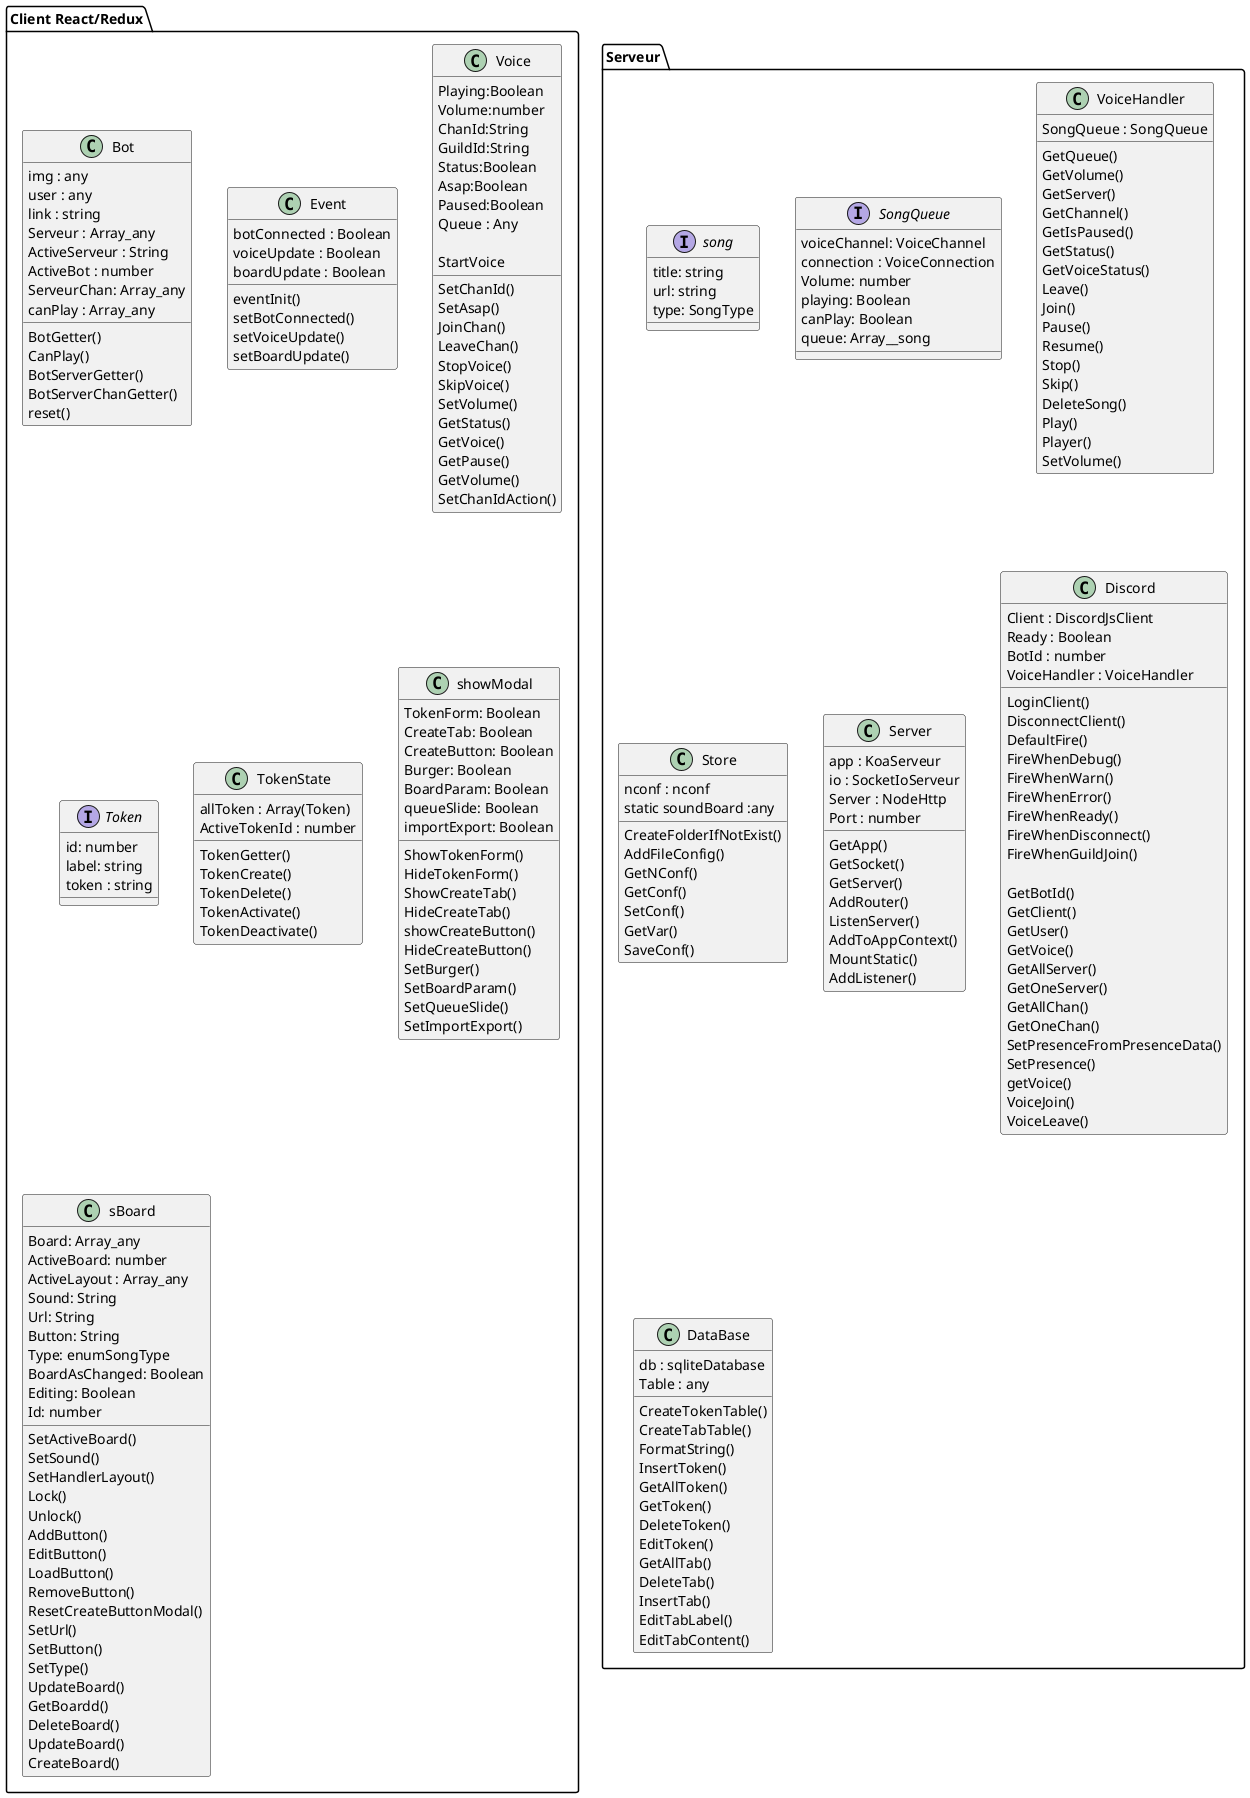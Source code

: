 @startuml v2
package "Client React/Redux"{
  class Bot{
    img : any
    user : any
    link : string
    Serveur : Array_any
    ActiveServeur : String
    ActiveBot : number
    ServeurChan: Array_any
    canPlay : Array_any
    BotGetter()
    CanPlay()
    BotServerGetter()
    BotServerChanGetter()
    reset()
  }
  class Event{
    botConnected : Boolean
    voiceUpdate : Boolean
    boardUpdate : Boolean

    eventInit()
    setBotConnected()
    setVoiceUpdate()
    setBoardUpdate()
  }

  class Voice{
    Playing:Boolean
    Volume:number
    ChanId:String
    GuildId:String
    Status:Boolean
    Asap:Boolean
    Paused:Boolean
    Queue : Any

    SetChanId()
    SetAsap()
    JoinChan()
    LeaveChan()
    StopVoice()
    SkipVoice()
    StartVoice
    SetVolume()
    GetStatus()
    GetVoice()
    GetPause()
    GetVolume()
    SetChanIdAction()
  }

  interface Token{
    id: number
    label: string
    token : string
  }

  class TokenState{
    {field}allToken : Array(Token)
    ActiveTokenId : number

    TokenGetter()
    TokenCreate()
    TokenDelete()
    TokenActivate()
    TokenDeactivate()
  }

  class showModal{
    TokenForm: Boolean
    CreateTab: Boolean
    CreateButton: Boolean
    Burger: Boolean
    BoardParam: Boolean
    queueSlide: Boolean
    importExport: Boolean

    ShowTokenForm()
    HideTokenForm()
    ShowCreateTab()
    HideCreateTab()
    showCreateButton()
    HideCreateButton()
    SetBurger()
    SetBoardParam()
    SetQueueSlide()
    SetImportExport()
  }

  class sBoard{
    Board: Array_any
    ActiveBoard: number
    ActiveLayout : Array_any
    Sound: String
    Url: String
    Button: String
    Type: enumSongType
    BoardAsChanged: Boolean
    Editing: Boolean
    Id: number
    SetActiveBoard()
    SetSound()
    SetHandlerLayout()
    Lock()
    Unlock()
    AddButton()
    EditButton()
    LoadButton()
    RemoveButton()
    ResetCreateButtonModal()
    SetUrl()
    SetButton()
    SetType()
    UpdateBoard()
    GetBoardd()
    DeleteBoard()
    UpdateBoard()
    CreateBoard()
  }
}

package "Serveur"{
  interface song{
    title: string
    url: string
    type: SongType
  }
  interface SongQueue{
    voiceChannel: VoiceChannel
    connection : VoiceConnection
    Volume: number
    playing: Boolean
    canPlay: Boolean
    queue: Array__song
  }
  class VoiceHandler{
    SongQueue : SongQueue
    
    GetQueue()
    GetVolume()
    GetServer()
    GetChannel()
    GetIsPaused()
    GetStatus()
    GetVoiceStatus()
    Leave()
    Join()
    Pause()
    Resume()
    Stop()
    Skip()
    DeleteSong()
    Play()
    Player()
    SetVolume()
  }
  class Store{
    nconf : nconf
    static soundBoard :any
    CreateFolderIfNotExist()
    AddFileConfig()
    GetNConf()
    GetConf()
    SetConf()
    GetVar()
    SaveConf()
  }
  class Server{
    app : KoaServeur
    io : SocketIoServeur
    Server : NodeHttp
    Port : number

    GetApp()
    GetSocket()
    GetServer()
    AddRouter()
    ListenServer()
    AddToAppContext()
    MountStatic()
    AddListener()
  }
  class Discord{
    Client : DiscordJsClient
    Ready : Boolean
    BotId : number
    VoiceHandler : VoiceHandler
    
    LoginClient()
    DisconnectClient()
    DefaultFire()
    FireWhenDebug()
    FireWhenWarn()
    FireWhenError()
    FireWhenReady()
    FireWhenDisconnect()
    FireWhenGuildJoin()

    GetBotId()
    GetClient()
    GetUser()
    GetVoice()
    GetAllServer()
    GetOneServer()
    GetAllChan()
    GetOneChan()
    SetPresenceFromPresenceData()
    SetPresence()
    getVoice()
    VoiceJoin()
    VoiceLeave()
  }
  class DataBase{
    db : sqliteDatabase
    Table : any

    CreateTokenTable()
    CreateTabTable()
    FormatString()
    InsertToken()
    GetAllToken()
    GetToken()
    DeleteToken()
    EditToken()
    GetAllTab()
    DeleteTab()
    InsertTab()
    EditTabLabel()
    EditTabContent()
  }
}
@enduml